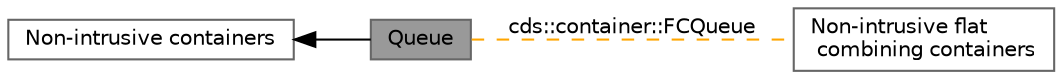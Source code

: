 digraph "Queue"
{
 // LATEX_PDF_SIZE
  bgcolor="transparent";
  edge [fontname=Helvetica,fontsize=10,labelfontname=Helvetica,labelfontsize=10];
  node [fontname=Helvetica,fontsize=10,shape=box,height=0.2,width=0.4];
  rankdir=LR;
  Node3 [id="Node000003",label="Non-intrusive flat\l combining containers",height=0.2,width=0.4,color="grey40", fillcolor="white", style="filled",URL="$group__cds__flat__combining__container.html",tooltip=" "];
  Node2 [id="Node000002",label="Non-intrusive containers",height=0.2,width=0.4,color="grey40", fillcolor="white", style="filled",URL="$group__cds__nonintrusive__containers.html",tooltip=" "];
  Node1 [id="Node000001",label="Queue",height=0.2,width=0.4,color="gray40", fillcolor="grey60", style="filled", fontcolor="black",tooltip=" "];
  Node2->Node1 [shape=plaintext, dir="back", style="solid"];
  Node1->Node3 [shape=plaintext, label="cds::container::FCQueue", color="orange", dir="none", style="dashed"];
}
